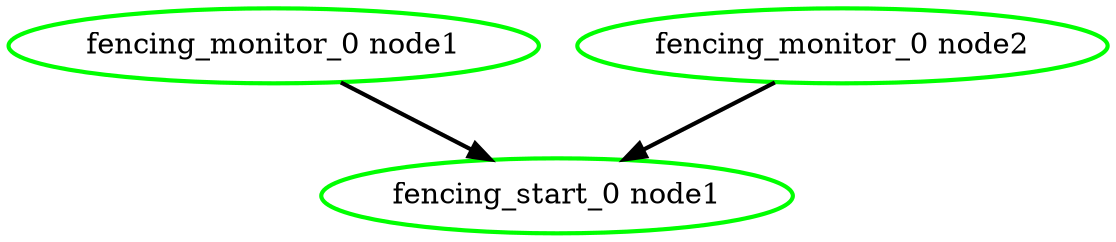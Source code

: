digraph "g" {
"fencing_monitor_0 node1" -> "fencing_start_0 node1" [ style = bold]
"fencing_monitor_0 node1" [ style=bold color="green" fontcolor="black"]
"fencing_monitor_0 node2" -> "fencing_start_0 node1" [ style = bold]
"fencing_monitor_0 node2" [ style=bold color="green" fontcolor="black"]
"fencing_start_0 node1" [ style=bold color="green" fontcolor="black"]
}

